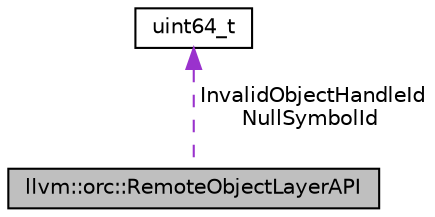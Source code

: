 digraph "llvm::orc::RemoteObjectLayerAPI"
{
 // LATEX_PDF_SIZE
  bgcolor="transparent";
  edge [fontname="Helvetica",fontsize="10",labelfontname="Helvetica",labelfontsize="10"];
  node [fontname="Helvetica",fontsize="10",shape="box"];
  Node1 [label="llvm::orc::RemoteObjectLayerAPI",height=0.2,width=0.4,color="black", fillcolor="grey75", style="filled", fontcolor="black",tooltip="RPC API needed by RemoteObjectClientLayer and RemoteObjectServerLayer."];
  Node2 -> Node1 [dir="back",color="darkorchid3",fontsize="10",style="dashed",label=" InvalidObjectHandleId\nNullSymbolId" ,fontname="Helvetica"];
  Node2 [label="uint64_t",height=0.2,width=0.4,color="black",tooltip=" "];
}
